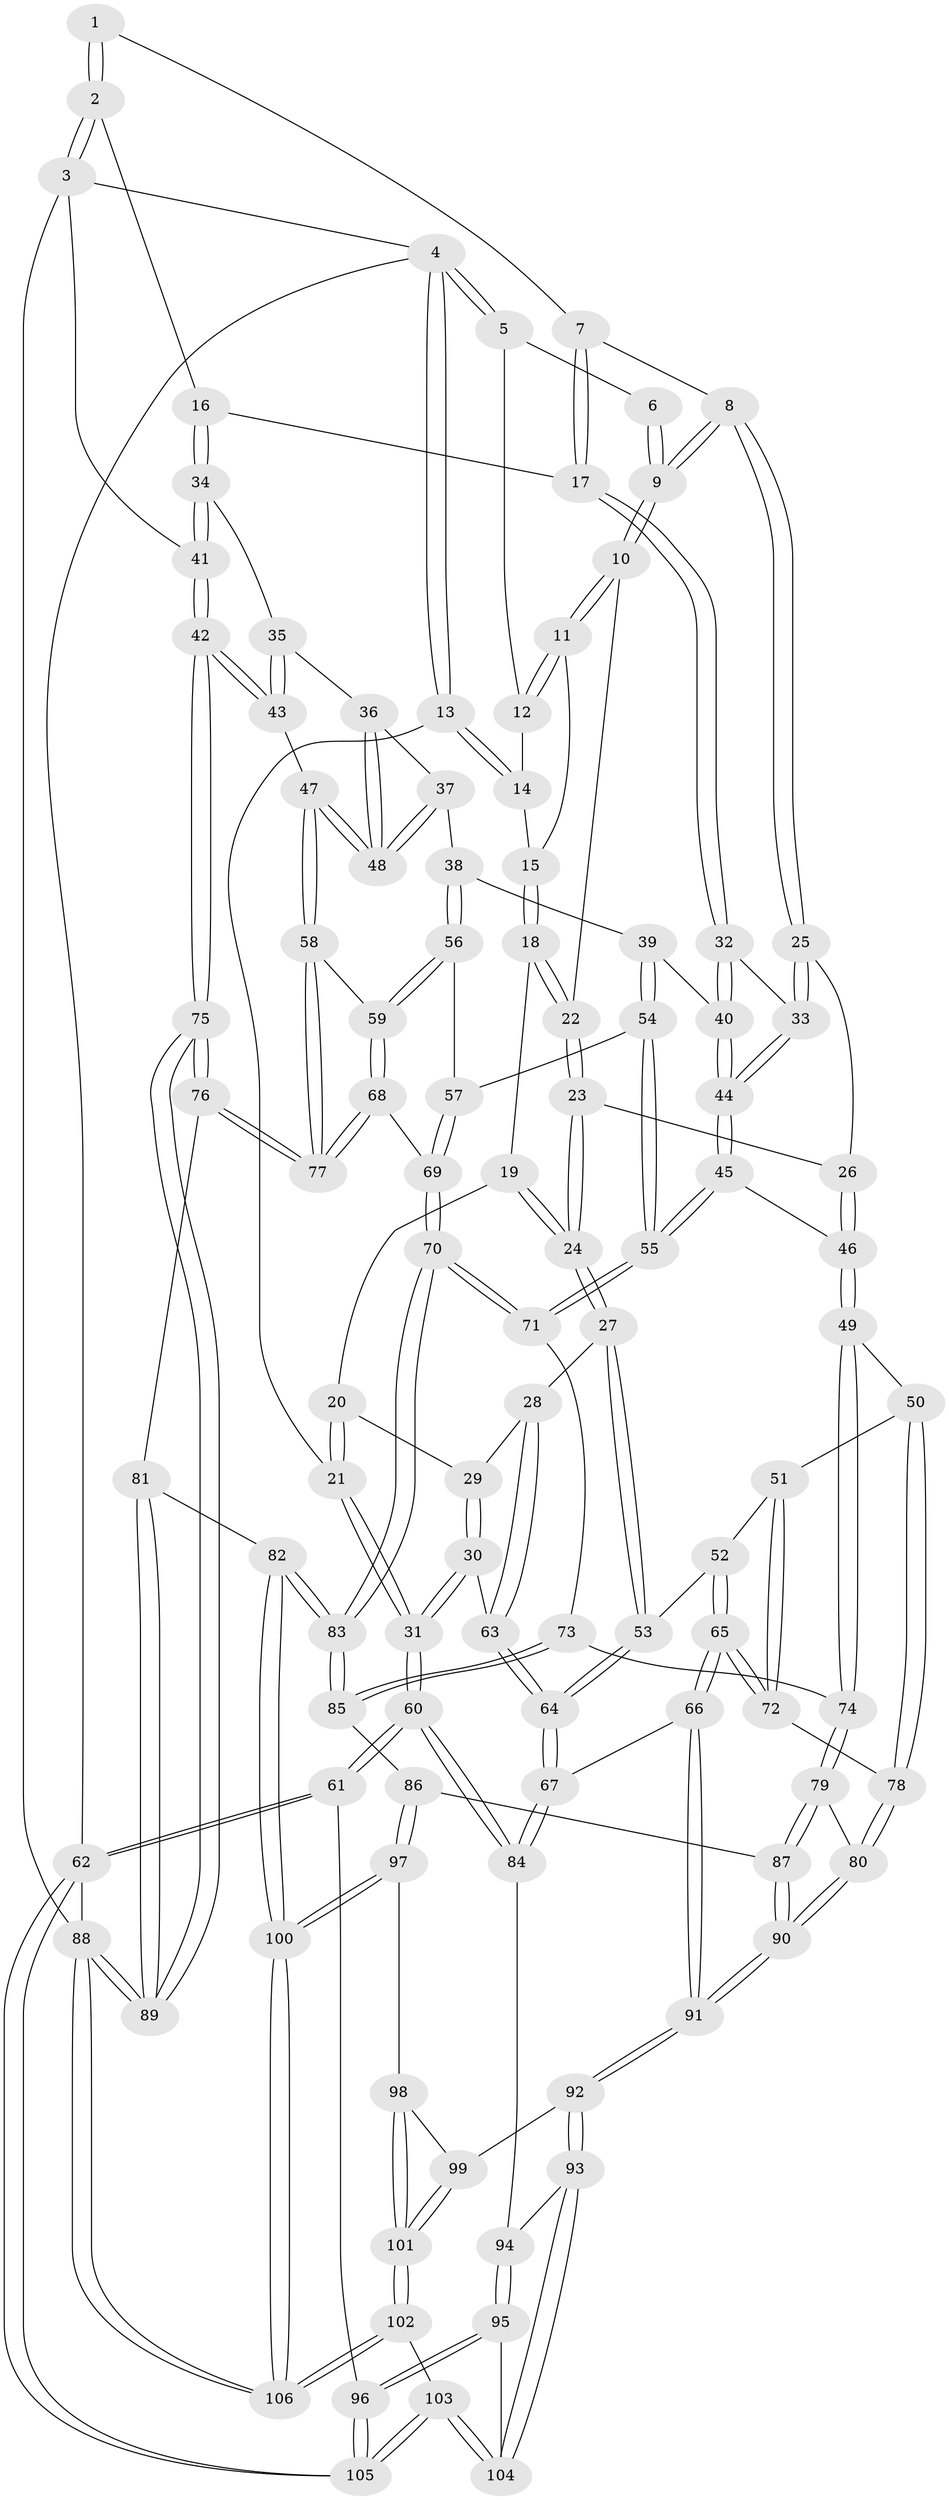 // Generated by graph-tools (version 1.1) at 2025/38/03/09/25 02:38:32]
// undirected, 106 vertices, 262 edges
graph export_dot {
graph [start="1"]
  node [color=gray90,style=filled];
  1 [pos="+0.662816313737727+0"];
  2 [pos="+1+0"];
  3 [pos="+1+0"];
  4 [pos="+0+0"];
  5 [pos="+0.2818646621328685+0"];
  6 [pos="+0.496708951647902+0"];
  7 [pos="+0.6206530493822785+0.1216440247854476"];
  8 [pos="+0.48047121526634334+0.1962253408782436"];
  9 [pos="+0.46498138961074775+0.18824274579175806"];
  10 [pos="+0.41947947110240164+0.17494570197643627"];
  11 [pos="+0.32704292160420023+0.09071847041521311"];
  12 [pos="+0.2812036239771078+0"];
  13 [pos="+0+0"];
  14 [pos="+0.12817391999101052+0.0792818035498104"];
  15 [pos="+0.17794761850971397+0.17287657810125154"];
  16 [pos="+0.8303386851245484+0.20369070008831278"];
  17 [pos="+0.7910443669676772+0.21503639939399513"];
  18 [pos="+0.16979081770947285+0.18948093950333922"];
  19 [pos="+0.16731300169422592+0.19310986760836238"];
  20 [pos="+0.00965684228778723+0.21528348652506968"];
  21 [pos="+0+0.05849908147204434"];
  22 [pos="+0.32693519824598094+0.256734727740542"];
  23 [pos="+0.24513094116121026+0.3675313379461123"];
  24 [pos="+0.21199186385484434+0.3803239420676958"];
  25 [pos="+0.49468948462955836+0.27129683102121993"];
  26 [pos="+0.340514081255044+0.3832504843668406"];
  27 [pos="+0.19245161297632005+0.4063835966961294"];
  28 [pos="+0.15332981844653235+0.4075674858118126"];
  29 [pos="+0.05390702414526562+0.29878495233243385"];
  30 [pos="+0+0.4900890078937158"];
  31 [pos="+0+0.5090361000756977"];
  32 [pos="+0.7777569784867334+0.2413124390565403"];
  33 [pos="+0.5354449370243127+0.34999110785546556"];
  34 [pos="+0.9217299936443664+0.31358882636994484"];
  35 [pos="+0.8743275569833293+0.40041015480274184"];
  36 [pos="+0.8582326822895183+0.41191236566567374"];
  37 [pos="+0.799429028601234+0.435895848558303"];
  38 [pos="+0.7975226631541683+0.43625555844943936"];
  39 [pos="+0.7554210222227492+0.40692257068243304"];
  40 [pos="+0.7448783496601056+0.3878854825192474"];
  41 [pos="+1+0.43356933508506035"];
  42 [pos="+1+0.45219321939921076"];
  43 [pos="+1+0.5061242674992631"];
  44 [pos="+0.5474167609511319+0.4062050075479687"];
  45 [pos="+0.5434607138889616+0.4204696666278235"];
  46 [pos="+0.44922455341159656+0.49807522129909654"];
  47 [pos="+0.9611312634794256+0.5246144357438874"];
  48 [pos="+0.9149673952653793+0.4901223039005253"];
  49 [pos="+0.43379705771061894+0.528322322517199"];
  50 [pos="+0.43212165695935123+0.5290150807608082"];
  51 [pos="+0.32444124912744865+0.5280492053911294"];
  52 [pos="+0.24356865568486347+0.49062851029890253"];
  53 [pos="+0.21607560529680614+0.46591660176506233"];
  54 [pos="+0.6839098327125545+0.5323457555469333"];
  55 [pos="+0.6434031123790831+0.5448705520968194"];
  56 [pos="+0.8107856096453678+0.5216879033274028"];
  57 [pos="+0.7255840444736252+0.5452669213563963"];
  58 [pos="+0.9315748861873676+0.5481349922474272"];
  59 [pos="+0.8289155025764429+0.5408108595559834"];
  60 [pos="+0+0.7052325376313245"];
  61 [pos="+0+0.8426380758952936"];
  62 [pos="+0+1"];
  63 [pos="+0+0.48149853322608965"];
  64 [pos="+0.13482222048659465+0.6230383028062716"];
  65 [pos="+0.2447715793270744+0.6538879157731641"];
  66 [pos="+0.22709293088313798+0.6700673471477737"];
  67 [pos="+0.14038742571348256+0.6854428974048256"];
  68 [pos="+0.8050557520168045+0.6048659968555752"];
  69 [pos="+0.7615367758240774+0.6174995120844189"];
  70 [pos="+0.7137298220913532+0.6790768669984287"];
  71 [pos="+0.6301869507916428+0.6068632607734893"];
  72 [pos="+0.29453117388292777+0.6381497335908691"];
  73 [pos="+0.585065598878227+0.6330664014234021"];
  74 [pos="+0.4855362308079508+0.6036396572630534"];
  75 [pos="+1+0.7576927404301992"];
  76 [pos="+0.8985361183798819+0.7442344843622974"];
  77 [pos="+0.8952497592615024+0.716717877046629"];
  78 [pos="+0.36077725351747963+0.6617620495386968"];
  79 [pos="+0.46830787004356333+0.6682461796192882"];
  80 [pos="+0.3699260355434294+0.6881735798811235"];
  81 [pos="+0.8241827572685209+0.8067597082411703"];
  82 [pos="+0.7636771663657764+0.8237258665025581"];
  83 [pos="+0.7508880486423519+0.8114159973372086"];
  84 [pos="+0.13159916404411065+0.6969084783079166"];
  85 [pos="+0.5608802953906192+0.7659056490893855"];
  86 [pos="+0.5260648888417541+0.7802542392478315"];
  87 [pos="+0.4997190736790337+0.7718276826445468"];
  88 [pos="+1+1"];
  89 [pos="+1+1"];
  90 [pos="+0.3588684400485295+0.7969469943993066"];
  91 [pos="+0.3524573253107658+0.8027144829201966"];
  92 [pos="+0.3485011566104241+0.8105513955293366"];
  93 [pos="+0.32572594098757945+0.8258030137537103"];
  94 [pos="+0.13293611144810494+0.7027390256462208"];
  95 [pos="+0.1441726885731572+0.8656567427014215"];
  96 [pos="+0.13901465564445292+0.8728163629390178"];
  97 [pos="+0.5267882764047982+0.9107439021086601"];
  98 [pos="+0.4445833258434227+0.9136244601802805"];
  99 [pos="+0.3620726606577383+0.8288651590809659"];
  100 [pos="+0.6738758046273855+1"];
  101 [pos="+0.39008233618124616+1"];
  102 [pos="+0.31698962198240105+1"];
  103 [pos="+0.2930765507041683+1"];
  104 [pos="+0.30464576975249286+0.8457448168639785"];
  105 [pos="+0.16554864759895058+1"];
  106 [pos="+0.6771332829544345+1"];
  1 -- 2;
  1 -- 2;
  1 -- 7;
  2 -- 3;
  2 -- 3;
  2 -- 16;
  3 -- 4;
  3 -- 41;
  3 -- 88;
  4 -- 5;
  4 -- 5;
  4 -- 13;
  4 -- 13;
  4 -- 62;
  5 -- 6;
  5 -- 12;
  6 -- 9;
  6 -- 9;
  7 -- 8;
  7 -- 17;
  7 -- 17;
  8 -- 9;
  8 -- 9;
  8 -- 25;
  8 -- 25;
  9 -- 10;
  9 -- 10;
  10 -- 11;
  10 -- 11;
  10 -- 22;
  11 -- 12;
  11 -- 12;
  11 -- 15;
  12 -- 14;
  13 -- 14;
  13 -- 14;
  13 -- 21;
  14 -- 15;
  15 -- 18;
  15 -- 18;
  16 -- 17;
  16 -- 34;
  16 -- 34;
  17 -- 32;
  17 -- 32;
  18 -- 19;
  18 -- 22;
  18 -- 22;
  19 -- 20;
  19 -- 24;
  19 -- 24;
  20 -- 21;
  20 -- 21;
  20 -- 29;
  21 -- 31;
  21 -- 31;
  22 -- 23;
  22 -- 23;
  23 -- 24;
  23 -- 24;
  23 -- 26;
  24 -- 27;
  24 -- 27;
  25 -- 26;
  25 -- 33;
  25 -- 33;
  26 -- 46;
  26 -- 46;
  27 -- 28;
  27 -- 53;
  27 -- 53;
  28 -- 29;
  28 -- 63;
  28 -- 63;
  29 -- 30;
  29 -- 30;
  30 -- 31;
  30 -- 31;
  30 -- 63;
  31 -- 60;
  31 -- 60;
  32 -- 33;
  32 -- 40;
  32 -- 40;
  33 -- 44;
  33 -- 44;
  34 -- 35;
  34 -- 41;
  34 -- 41;
  35 -- 36;
  35 -- 43;
  35 -- 43;
  36 -- 37;
  36 -- 48;
  36 -- 48;
  37 -- 38;
  37 -- 48;
  37 -- 48;
  38 -- 39;
  38 -- 56;
  38 -- 56;
  39 -- 40;
  39 -- 54;
  39 -- 54;
  40 -- 44;
  40 -- 44;
  41 -- 42;
  41 -- 42;
  42 -- 43;
  42 -- 43;
  42 -- 75;
  42 -- 75;
  43 -- 47;
  44 -- 45;
  44 -- 45;
  45 -- 46;
  45 -- 55;
  45 -- 55;
  46 -- 49;
  46 -- 49;
  47 -- 48;
  47 -- 48;
  47 -- 58;
  47 -- 58;
  49 -- 50;
  49 -- 74;
  49 -- 74;
  50 -- 51;
  50 -- 78;
  50 -- 78;
  51 -- 52;
  51 -- 72;
  51 -- 72;
  52 -- 53;
  52 -- 65;
  52 -- 65;
  53 -- 64;
  53 -- 64;
  54 -- 55;
  54 -- 55;
  54 -- 57;
  55 -- 71;
  55 -- 71;
  56 -- 57;
  56 -- 59;
  56 -- 59;
  57 -- 69;
  57 -- 69;
  58 -- 59;
  58 -- 77;
  58 -- 77;
  59 -- 68;
  59 -- 68;
  60 -- 61;
  60 -- 61;
  60 -- 84;
  60 -- 84;
  61 -- 62;
  61 -- 62;
  61 -- 96;
  62 -- 105;
  62 -- 105;
  62 -- 88;
  63 -- 64;
  63 -- 64;
  64 -- 67;
  64 -- 67;
  65 -- 66;
  65 -- 66;
  65 -- 72;
  65 -- 72;
  66 -- 67;
  66 -- 91;
  66 -- 91;
  67 -- 84;
  67 -- 84;
  68 -- 69;
  68 -- 77;
  68 -- 77;
  69 -- 70;
  69 -- 70;
  70 -- 71;
  70 -- 71;
  70 -- 83;
  70 -- 83;
  71 -- 73;
  72 -- 78;
  73 -- 74;
  73 -- 85;
  73 -- 85;
  74 -- 79;
  74 -- 79;
  75 -- 76;
  75 -- 76;
  75 -- 89;
  75 -- 89;
  76 -- 77;
  76 -- 77;
  76 -- 81;
  78 -- 80;
  78 -- 80;
  79 -- 80;
  79 -- 87;
  79 -- 87;
  80 -- 90;
  80 -- 90;
  81 -- 82;
  81 -- 89;
  81 -- 89;
  82 -- 83;
  82 -- 83;
  82 -- 100;
  82 -- 100;
  83 -- 85;
  83 -- 85;
  84 -- 94;
  85 -- 86;
  86 -- 87;
  86 -- 97;
  86 -- 97;
  87 -- 90;
  87 -- 90;
  88 -- 89;
  88 -- 89;
  88 -- 106;
  88 -- 106;
  90 -- 91;
  90 -- 91;
  91 -- 92;
  91 -- 92;
  92 -- 93;
  92 -- 93;
  92 -- 99;
  93 -- 94;
  93 -- 104;
  93 -- 104;
  94 -- 95;
  94 -- 95;
  95 -- 96;
  95 -- 96;
  95 -- 104;
  96 -- 105;
  96 -- 105;
  97 -- 98;
  97 -- 100;
  97 -- 100;
  98 -- 99;
  98 -- 101;
  98 -- 101;
  99 -- 101;
  99 -- 101;
  100 -- 106;
  100 -- 106;
  101 -- 102;
  101 -- 102;
  102 -- 103;
  102 -- 106;
  102 -- 106;
  103 -- 104;
  103 -- 104;
  103 -- 105;
  103 -- 105;
}
